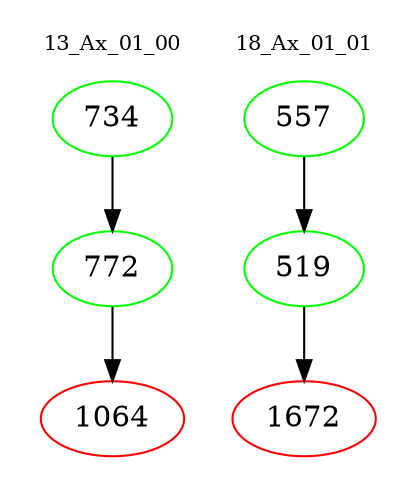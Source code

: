 digraph{
subgraph cluster_0 {
color = white
label = "13_Ax_01_00";
fontsize=10;
T0_734 [label="734", color="green"]
T0_734 -> T0_772 [color="black"]
T0_772 [label="772", color="green"]
T0_772 -> T0_1064 [color="black"]
T0_1064 [label="1064", color="red"]
}
subgraph cluster_1 {
color = white
label = "18_Ax_01_01";
fontsize=10;
T1_557 [label="557", color="green"]
T1_557 -> T1_519 [color="black"]
T1_519 [label="519", color="green"]
T1_519 -> T1_1672 [color="black"]
T1_1672 [label="1672", color="red"]
}
}

